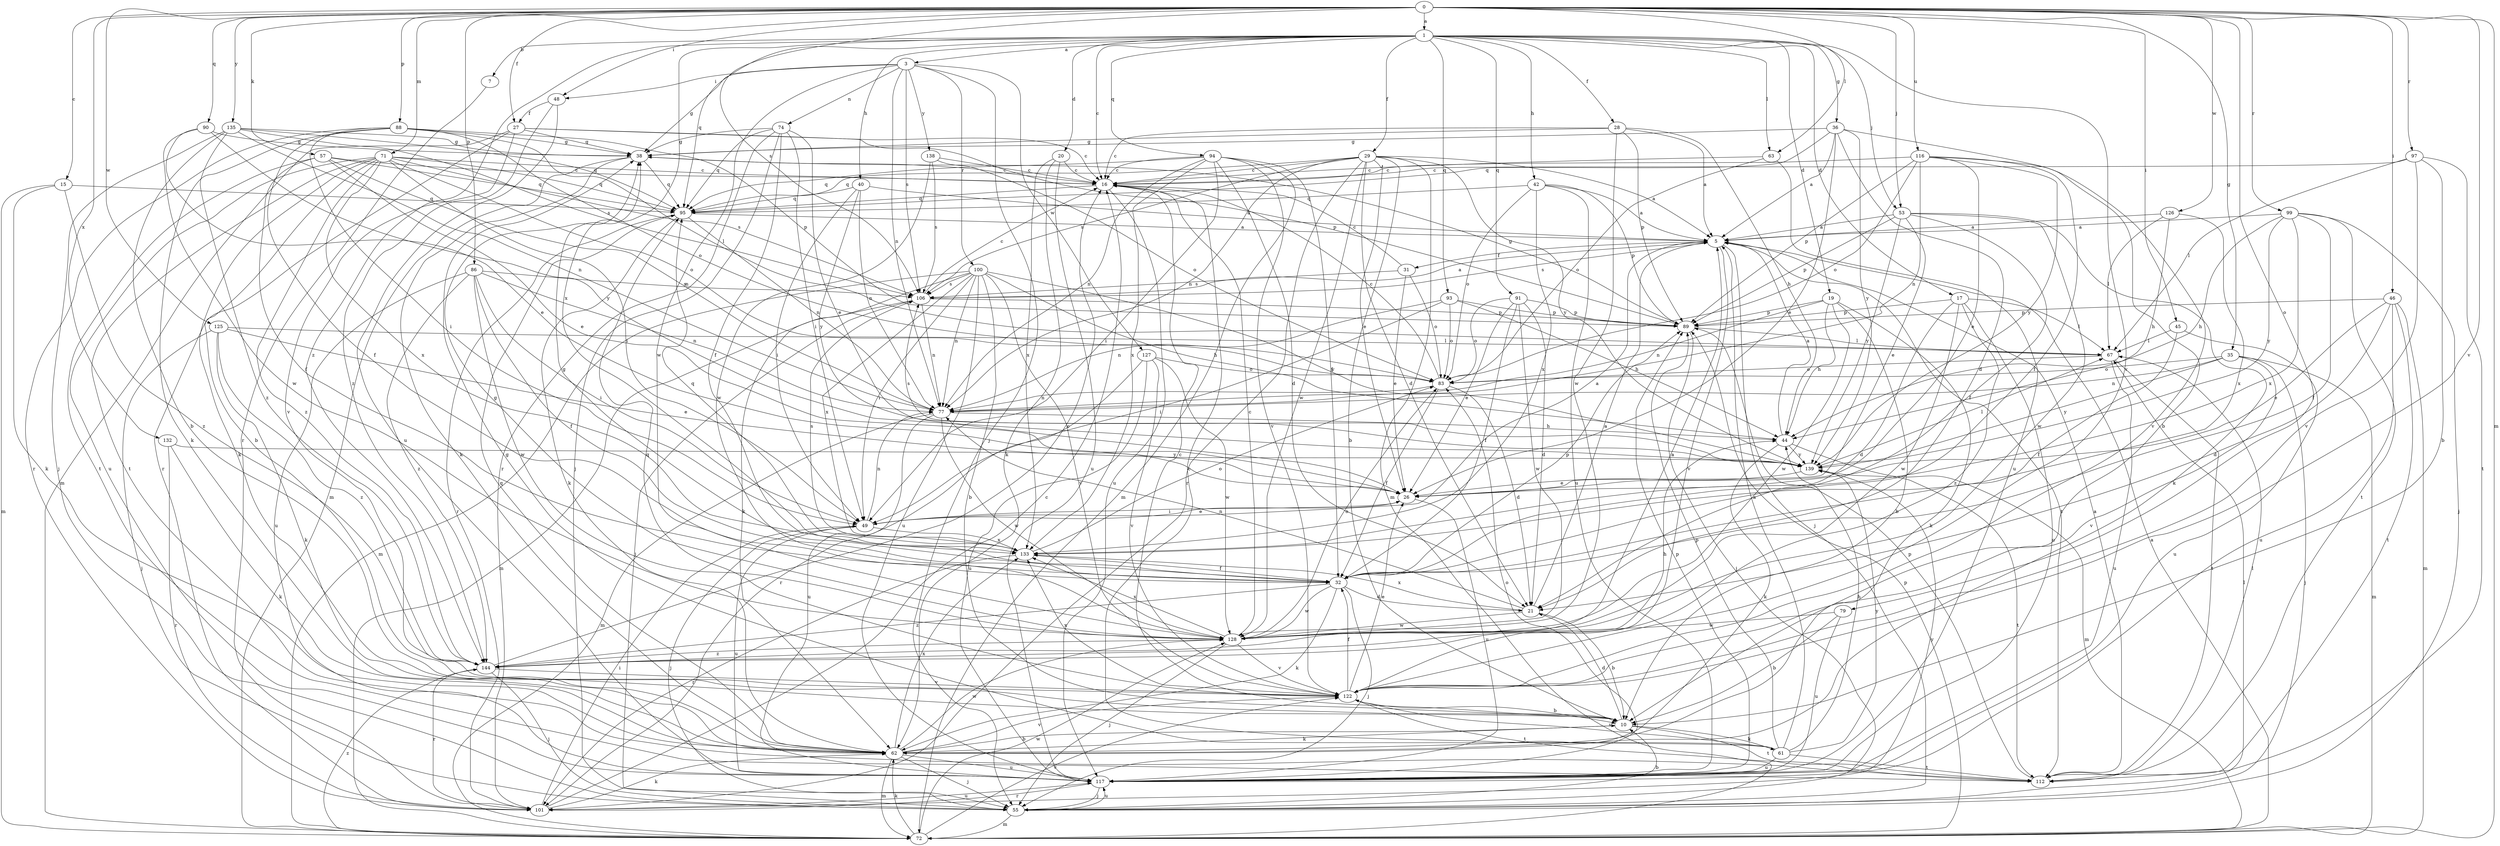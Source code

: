 strict digraph  {
0;
1;
3;
5;
7;
10;
15;
16;
17;
19;
20;
21;
26;
27;
28;
29;
31;
32;
35;
36;
38;
40;
42;
44;
45;
46;
48;
49;
53;
55;
57;
61;
62;
63;
67;
71;
72;
74;
77;
79;
83;
86;
88;
89;
90;
91;
93;
94;
95;
97;
99;
100;
101;
106;
112;
116;
117;
122;
125;
126;
127;
128;
132;
133;
135;
138;
139;
144;
0 -> 1  [label=a];
0 -> 15  [label=c];
0 -> 27  [label=f];
0 -> 35  [label=g];
0 -> 45  [label=i];
0 -> 46  [label=i];
0 -> 48  [label=i];
0 -> 53  [label=j];
0 -> 57  [label=k];
0 -> 63  [label=l];
0 -> 71  [label=m];
0 -> 72  [label=m];
0 -> 79  [label=o];
0 -> 86  [label=p];
0 -> 88  [label=p];
0 -> 90  [label=q];
0 -> 97  [label=r];
0 -> 99  [label=r];
0 -> 106  [label=s];
0 -> 116  [label=u];
0 -> 122  [label=v];
0 -> 125  [label=w];
0 -> 126  [label=w];
0 -> 132  [label=x];
0 -> 135  [label=y];
1 -> 3  [label=a];
1 -> 7  [label=b];
1 -> 16  [label=c];
1 -> 17  [label=d];
1 -> 19  [label=d];
1 -> 20  [label=d];
1 -> 28  [label=f];
1 -> 29  [label=f];
1 -> 36  [label=g];
1 -> 40  [label=h];
1 -> 42  [label=h];
1 -> 53  [label=j];
1 -> 63  [label=l];
1 -> 91  [label=q];
1 -> 93  [label=q];
1 -> 94  [label=q];
1 -> 95  [label=q];
1 -> 122  [label=v];
1 -> 133  [label=x];
1 -> 144  [label=z];
3 -> 38  [label=g];
3 -> 48  [label=i];
3 -> 55  [label=j];
3 -> 74  [label=n];
3 -> 77  [label=n];
3 -> 100  [label=r];
3 -> 106  [label=s];
3 -> 127  [label=w];
3 -> 128  [label=w];
3 -> 138  [label=y];
5 -> 31  [label=f];
5 -> 55  [label=j];
5 -> 106  [label=s];
5 -> 112  [label=t];
5 -> 122  [label=v];
7 -> 101  [label=r];
10 -> 16  [label=c];
10 -> 21  [label=d];
10 -> 61  [label=k];
10 -> 62  [label=k];
10 -> 112  [label=t];
15 -> 62  [label=k];
15 -> 72  [label=m];
15 -> 95  [label=q];
15 -> 144  [label=z];
16 -> 95  [label=q];
16 -> 117  [label=u];
17 -> 21  [label=d];
17 -> 67  [label=l];
17 -> 89  [label=p];
17 -> 117  [label=u];
17 -> 128  [label=w];
17 -> 144  [label=z];
19 -> 10  [label=b];
19 -> 44  [label=h];
19 -> 62  [label=k];
19 -> 77  [label=n];
19 -> 89  [label=p];
19 -> 128  [label=w];
20 -> 16  [label=c];
20 -> 62  [label=k];
20 -> 117  [label=u];
20 -> 133  [label=x];
21 -> 5  [label=a];
21 -> 10  [label=b];
21 -> 77  [label=n];
21 -> 128  [label=w];
21 -> 133  [label=x];
26 -> 49  [label=i];
26 -> 117  [label=u];
27 -> 16  [label=c];
27 -> 38  [label=g];
27 -> 72  [label=m];
27 -> 89  [label=p];
27 -> 101  [label=r];
27 -> 122  [label=v];
28 -> 5  [label=a];
28 -> 16  [label=c];
28 -> 38  [label=g];
28 -> 44  [label=h];
28 -> 89  [label=p];
28 -> 128  [label=w];
29 -> 5  [label=a];
29 -> 10  [label=b];
29 -> 16  [label=c];
29 -> 21  [label=d];
29 -> 26  [label=e];
29 -> 72  [label=m];
29 -> 77  [label=n];
29 -> 95  [label=q];
29 -> 101  [label=r];
29 -> 106  [label=s];
29 -> 128  [label=w];
29 -> 139  [label=y];
31 -> 16  [label=c];
31 -> 26  [label=e];
31 -> 83  [label=o];
31 -> 106  [label=s];
32 -> 21  [label=d];
32 -> 38  [label=g];
32 -> 55  [label=j];
32 -> 62  [label=k];
32 -> 89  [label=p];
32 -> 128  [label=w];
32 -> 144  [label=z];
35 -> 55  [label=j];
35 -> 72  [label=m];
35 -> 77  [label=n];
35 -> 83  [label=o];
35 -> 122  [label=v];
35 -> 139  [label=y];
36 -> 5  [label=a];
36 -> 10  [label=b];
36 -> 21  [label=d];
36 -> 26  [label=e];
36 -> 38  [label=g];
36 -> 95  [label=q];
36 -> 139  [label=y];
38 -> 16  [label=c];
38 -> 62  [label=k];
38 -> 72  [label=m];
38 -> 95  [label=q];
40 -> 5  [label=a];
40 -> 49  [label=i];
40 -> 77  [label=n];
40 -> 95  [label=q];
40 -> 139  [label=y];
42 -> 5  [label=a];
42 -> 83  [label=o];
42 -> 89  [label=p];
42 -> 95  [label=q];
42 -> 117  [label=u];
42 -> 133  [label=x];
44 -> 5  [label=a];
44 -> 62  [label=k];
44 -> 72  [label=m];
44 -> 139  [label=y];
45 -> 32  [label=f];
45 -> 67  [label=l];
45 -> 117  [label=u];
46 -> 21  [label=d];
46 -> 26  [label=e];
46 -> 72  [label=m];
46 -> 89  [label=p];
46 -> 112  [label=t];
46 -> 117  [label=u];
48 -> 117  [label=u];
48 -> 144  [label=z];
48 -> 27  [label=f];
49 -> 5  [label=a];
49 -> 26  [label=e];
49 -> 55  [label=j];
49 -> 77  [label=n];
49 -> 117  [label=u];
49 -> 133  [label=x];
53 -> 5  [label=a];
53 -> 26  [label=e];
53 -> 32  [label=f];
53 -> 62  [label=k];
53 -> 89  [label=p];
53 -> 128  [label=w];
53 -> 139  [label=y];
55 -> 10  [label=b];
55 -> 67  [label=l];
55 -> 72  [label=m];
55 -> 117  [label=u];
57 -> 16  [label=c];
57 -> 26  [label=e];
57 -> 32  [label=f];
57 -> 77  [label=n];
57 -> 95  [label=q];
57 -> 112  [label=t];
61 -> 5  [label=a];
61 -> 16  [label=c];
61 -> 38  [label=g];
61 -> 44  [label=h];
61 -> 89  [label=p];
61 -> 112  [label=t];
61 -> 117  [label=u];
61 -> 122  [label=v];
61 -> 139  [label=y];
62 -> 10  [label=b];
62 -> 55  [label=j];
62 -> 72  [label=m];
62 -> 95  [label=q];
62 -> 117  [label=u];
62 -> 122  [label=v];
62 -> 128  [label=w];
62 -> 133  [label=x];
63 -> 16  [label=c];
63 -> 83  [label=o];
63 -> 117  [label=u];
67 -> 83  [label=o];
67 -> 112  [label=t];
67 -> 117  [label=u];
71 -> 10  [label=b];
71 -> 16  [label=c];
71 -> 49  [label=i];
71 -> 62  [label=k];
71 -> 83  [label=o];
71 -> 95  [label=q];
71 -> 106  [label=s];
71 -> 112  [label=t];
71 -> 117  [label=u];
71 -> 133  [label=x];
71 -> 144  [label=z];
72 -> 5  [label=a];
72 -> 62  [label=k];
72 -> 89  [label=p];
72 -> 122  [label=v];
72 -> 128  [label=w];
72 -> 144  [label=z];
74 -> 26  [label=e];
74 -> 32  [label=f];
74 -> 38  [label=g];
74 -> 49  [label=i];
74 -> 55  [label=j];
74 -> 95  [label=q];
74 -> 101  [label=r];
77 -> 44  [label=h];
77 -> 72  [label=m];
77 -> 117  [label=u];
77 -> 128  [label=w];
79 -> 10  [label=b];
79 -> 117  [label=u];
79 -> 128  [label=w];
83 -> 16  [label=c];
83 -> 21  [label=d];
83 -> 32  [label=f];
83 -> 77  [label=n];
86 -> 32  [label=f];
86 -> 49  [label=i];
86 -> 77  [label=n];
86 -> 106  [label=s];
86 -> 117  [label=u];
86 -> 128  [label=w];
86 -> 144  [label=z];
88 -> 32  [label=f];
88 -> 38  [label=g];
88 -> 49  [label=i];
88 -> 62  [label=k];
88 -> 67  [label=l];
88 -> 83  [label=o];
88 -> 89  [label=p];
88 -> 101  [label=r];
89 -> 38  [label=g];
89 -> 55  [label=j];
89 -> 67  [label=l];
90 -> 26  [label=e];
90 -> 38  [label=g];
90 -> 128  [label=w];
90 -> 139  [label=y];
91 -> 21  [label=d];
91 -> 26  [label=e];
91 -> 32  [label=f];
91 -> 83  [label=o];
91 -> 89  [label=p];
91 -> 128  [label=w];
93 -> 44  [label=h];
93 -> 49  [label=i];
93 -> 77  [label=n];
93 -> 83  [label=o];
93 -> 89  [label=p];
94 -> 16  [label=c];
94 -> 21  [label=d];
94 -> 32  [label=f];
94 -> 49  [label=i];
94 -> 72  [label=m];
94 -> 77  [label=n];
94 -> 95  [label=q];
94 -> 122  [label=v];
94 -> 133  [label=x];
95 -> 5  [label=a];
95 -> 62  [label=k];
95 -> 77  [label=n];
95 -> 101  [label=r];
97 -> 10  [label=b];
97 -> 16  [label=c];
97 -> 67  [label=l];
97 -> 112  [label=t];
97 -> 122  [label=v];
99 -> 5  [label=a];
99 -> 32  [label=f];
99 -> 44  [label=h];
99 -> 55  [label=j];
99 -> 112  [label=t];
99 -> 133  [label=x];
99 -> 139  [label=y];
100 -> 10  [label=b];
100 -> 44  [label=h];
100 -> 49  [label=i];
100 -> 62  [label=k];
100 -> 72  [label=m];
100 -> 77  [label=n];
100 -> 106  [label=s];
100 -> 117  [label=u];
100 -> 122  [label=v];
100 -> 133  [label=x];
100 -> 139  [label=y];
101 -> 16  [label=c];
101 -> 49  [label=i];
101 -> 62  [label=k];
101 -> 117  [label=u];
101 -> 139  [label=y];
106 -> 5  [label=a];
106 -> 16  [label=c];
106 -> 55  [label=j];
106 -> 72  [label=m];
106 -> 77  [label=n];
106 -> 89  [label=p];
112 -> 5  [label=a];
112 -> 67  [label=l];
112 -> 89  [label=p];
116 -> 16  [label=c];
116 -> 26  [label=e];
116 -> 32  [label=f];
116 -> 77  [label=n];
116 -> 83  [label=o];
116 -> 89  [label=p];
116 -> 122  [label=v];
116 -> 139  [label=y];
117 -> 55  [label=j];
117 -> 83  [label=o];
117 -> 89  [label=p];
117 -> 101  [label=r];
122 -> 10  [label=b];
122 -> 26  [label=e];
122 -> 32  [label=f];
122 -> 95  [label=q];
122 -> 112  [label=t];
122 -> 133  [label=x];
125 -> 26  [label=e];
125 -> 55  [label=j];
125 -> 62  [label=k];
125 -> 67  [label=l];
125 -> 144  [label=z];
126 -> 5  [label=a];
126 -> 44  [label=h];
126 -> 67  [label=l];
126 -> 133  [label=x];
127 -> 83  [label=o];
127 -> 101  [label=r];
127 -> 117  [label=u];
127 -> 122  [label=v];
127 -> 128  [label=w];
128 -> 16  [label=c];
128 -> 38  [label=g];
128 -> 55  [label=j];
128 -> 83  [label=o];
128 -> 122  [label=v];
128 -> 133  [label=x];
128 -> 144  [label=z];
132 -> 62  [label=k];
132 -> 101  [label=r];
132 -> 139  [label=y];
133 -> 32  [label=f];
133 -> 83  [label=o];
133 -> 95  [label=q];
133 -> 101  [label=r];
133 -> 106  [label=s];
135 -> 10  [label=b];
135 -> 38  [label=g];
135 -> 55  [label=j];
135 -> 77  [label=n];
135 -> 95  [label=q];
135 -> 106  [label=s];
135 -> 144  [label=z];
138 -> 16  [label=c];
138 -> 83  [label=o];
138 -> 106  [label=s];
138 -> 128  [label=w];
139 -> 26  [label=e];
139 -> 67  [label=l];
139 -> 106  [label=s];
139 -> 112  [label=t];
144 -> 5  [label=a];
144 -> 16  [label=c];
144 -> 44  [label=h];
144 -> 55  [label=j];
144 -> 101  [label=r];
144 -> 122  [label=v];
}
